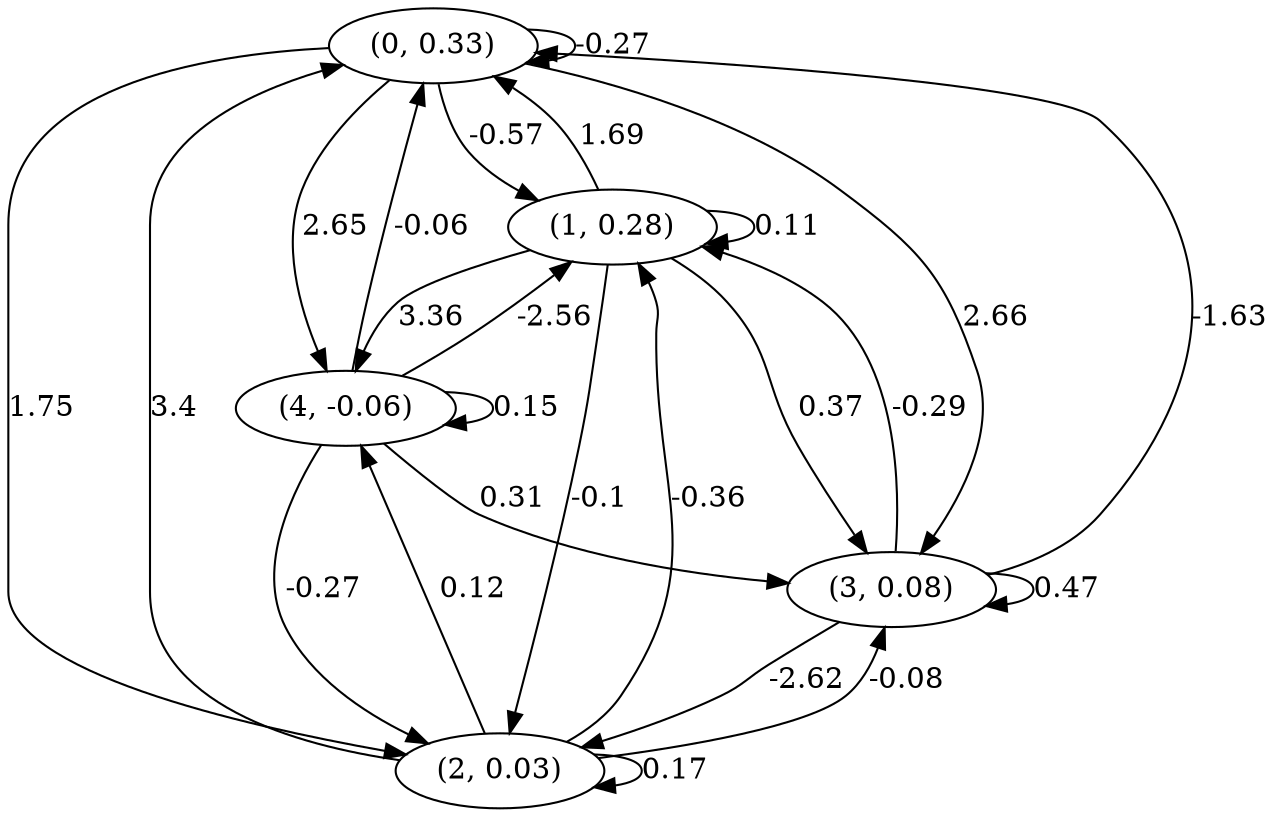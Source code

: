 digraph {
    0 [ label = "(0, 0.33)" ]
    1 [ label = "(1, 0.28)" ]
    2 [ label = "(2, 0.03)" ]
    3 [ label = "(3, 0.08)" ]
    4 [ label = "(4, -0.06)" ]
    0 -> 0 [ label = "-0.27" ]
    1 -> 1 [ label = "0.11" ]
    2 -> 2 [ label = "0.17" ]
    3 -> 3 [ label = "0.47" ]
    4 -> 4 [ label = "0.15" ]
    1 -> 0 [ label = "1.69" ]
    2 -> 0 [ label = "3.4" ]
    3 -> 0 [ label = "-1.63" ]
    4 -> 0 [ label = "-0.06" ]
    0 -> 1 [ label = "-0.57" ]
    2 -> 1 [ label = "-0.36" ]
    3 -> 1 [ label = "-0.29" ]
    4 -> 1 [ label = "-2.56" ]
    0 -> 2 [ label = "1.75" ]
    1 -> 2 [ label = "-0.1" ]
    3 -> 2 [ label = "-2.62" ]
    4 -> 2 [ label = "-0.27" ]
    0 -> 3 [ label = "2.66" ]
    1 -> 3 [ label = "0.37" ]
    2 -> 3 [ label = "-0.08" ]
    4 -> 3 [ label = "0.31" ]
    0 -> 4 [ label = "2.65" ]
    1 -> 4 [ label = "3.36" ]
    2 -> 4 [ label = "0.12" ]
}

